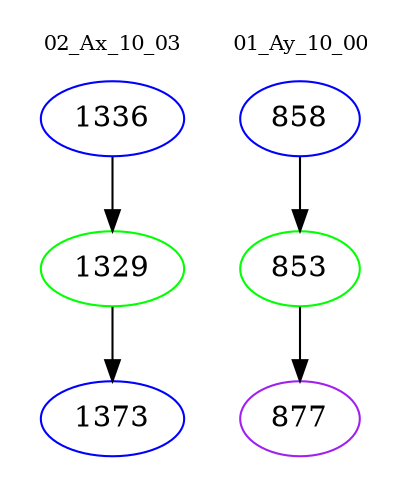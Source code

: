 digraph{
subgraph cluster_0 {
color = white
label = "02_Ax_10_03";
fontsize=10;
T0_1336 [label="1336", color="blue"]
T0_1336 -> T0_1329 [color="black"]
T0_1329 [label="1329", color="green"]
T0_1329 -> T0_1373 [color="black"]
T0_1373 [label="1373", color="blue"]
}
subgraph cluster_1 {
color = white
label = "01_Ay_10_00";
fontsize=10;
T1_858 [label="858", color="blue"]
T1_858 -> T1_853 [color="black"]
T1_853 [label="853", color="green"]
T1_853 -> T1_877 [color="black"]
T1_877 [label="877", color="purple"]
}
}
